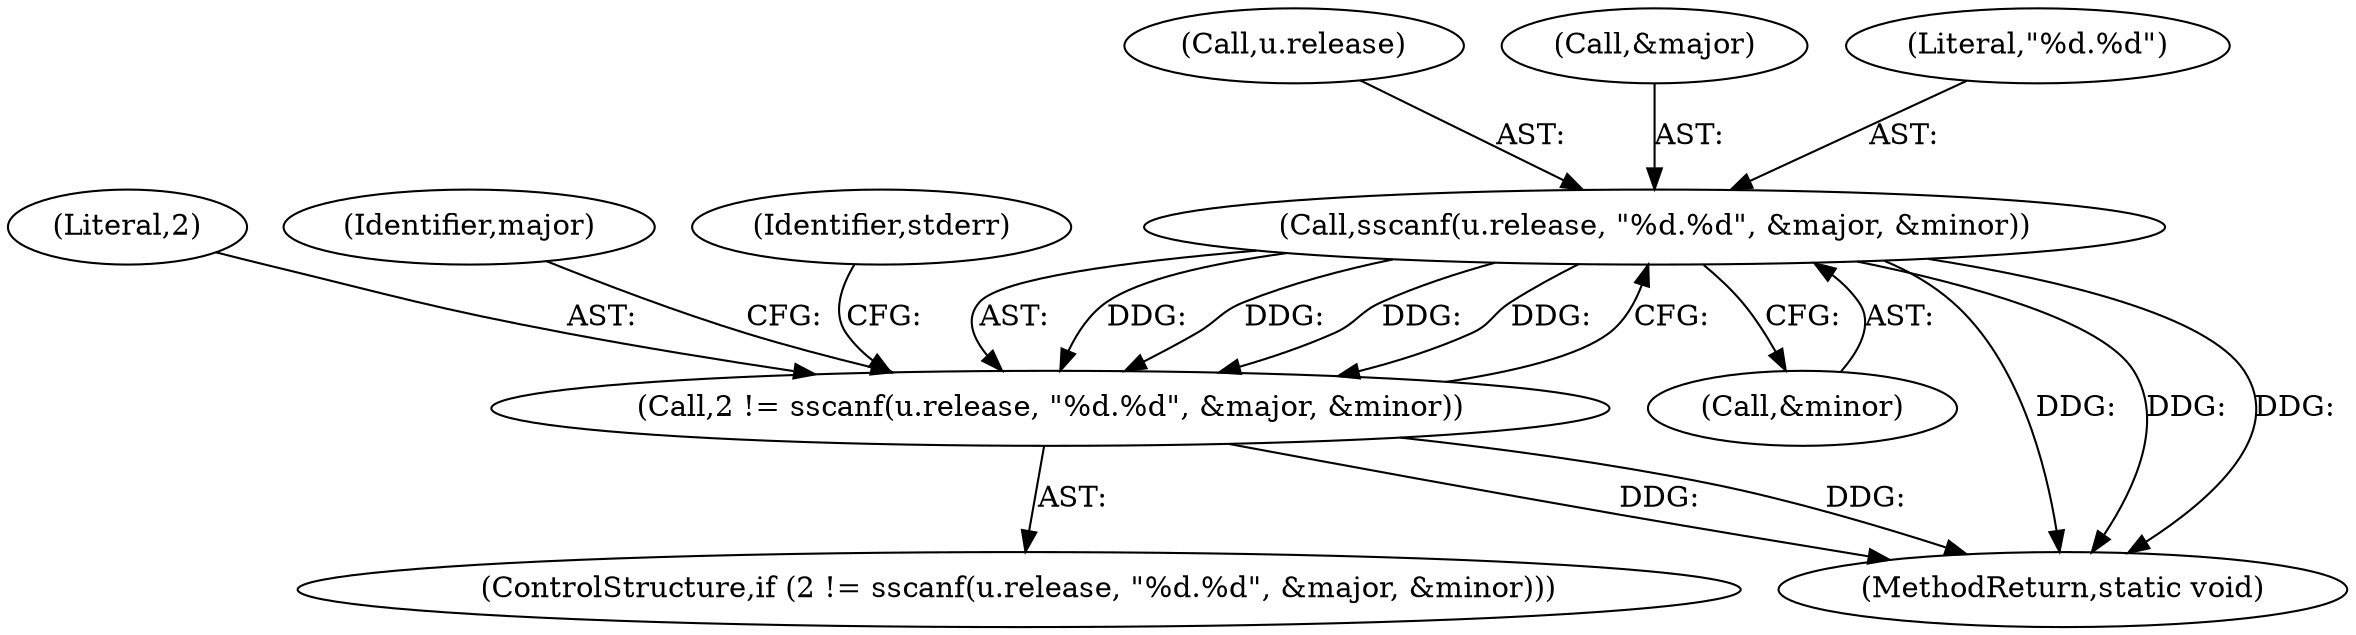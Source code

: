 digraph "0_firejail_6b8dba29d73257311564ee7f27b9b14758cc693e@API" {
"1000143" [label="(Call,sscanf(u.release, \"%d.%d\", &major, &minor))"];
"1000141" [label="(Call,2 != sscanf(u.release, \"%d.%d\", &major, &minor))"];
"1000144" [label="(Call,u.release)"];
"1000141" [label="(Call,2 != sscanf(u.release, \"%d.%d\", &major, &minor))"];
"1000142" [label="(Literal,2)"];
"1000148" [label="(Call,&major)"];
"1000150" [label="(Call,&minor)"];
"1000204" [label="(MethodReturn,static void)"];
"1000164" [label="(Identifier,major)"];
"1000143" [label="(Call,sscanf(u.release, \"%d.%d\", &major, &minor))"];
"1000140" [label="(ControlStructure,if (2 != sscanf(u.release, \"%d.%d\", &major, &minor)))"];
"1000154" [label="(Identifier,stderr)"];
"1000147" [label="(Literal,\"%d.%d\")"];
"1000143" -> "1000141"  [label="AST: "];
"1000143" -> "1000150"  [label="CFG: "];
"1000144" -> "1000143"  [label="AST: "];
"1000147" -> "1000143"  [label="AST: "];
"1000148" -> "1000143"  [label="AST: "];
"1000150" -> "1000143"  [label="AST: "];
"1000141" -> "1000143"  [label="CFG: "];
"1000143" -> "1000204"  [label="DDG: "];
"1000143" -> "1000204"  [label="DDG: "];
"1000143" -> "1000204"  [label="DDG: "];
"1000143" -> "1000141"  [label="DDG: "];
"1000143" -> "1000141"  [label="DDG: "];
"1000143" -> "1000141"  [label="DDG: "];
"1000143" -> "1000141"  [label="DDG: "];
"1000141" -> "1000140"  [label="AST: "];
"1000142" -> "1000141"  [label="AST: "];
"1000154" -> "1000141"  [label="CFG: "];
"1000164" -> "1000141"  [label="CFG: "];
"1000141" -> "1000204"  [label="DDG: "];
"1000141" -> "1000204"  [label="DDG: "];
}
